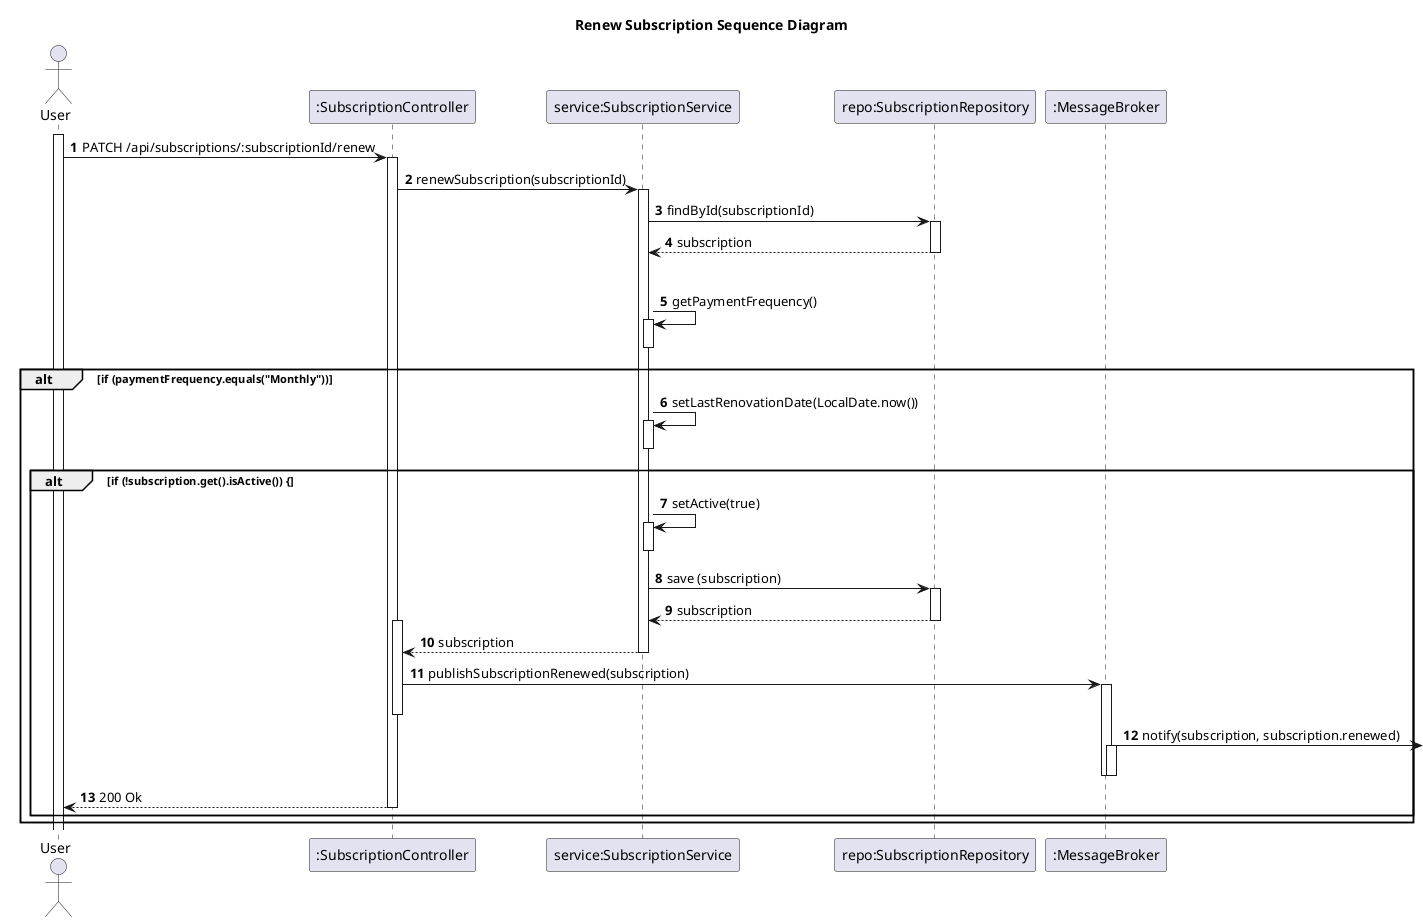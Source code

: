 @startuml
'https://plantuml.com/sequence-diagram

title Renew Subscription Sequence Diagram

autoactivate on
autonumber

actor "User" as User
participant ":SubscriptionController" as Ctrl
participant "service:SubscriptionService" as ServiceSubscription
participant "repo:SubscriptionRepository" as SubRepo
participant ":MessageBroker" as MB

activate User

User -> Ctrl: PATCH /api/subscriptions/:subscriptionId/renew
Ctrl -> ServiceSubscription: renewSubscription(subscriptionId)
ServiceSubscription -> SubRepo: findById(subscriptionId)
SubRepo --> ServiceSubscription: subscription
alt if (subscription.isPresent())
    ServiceSubscription -> ServiceSubscription: getPaymentFrequency()
    deactivate ServiceSubscription
    alt if (paymentFrequency.equals("Monthly"))
     ServiceSubscription -> ServiceSubscription:setLastRenovationDate(LocalDate.now())
     deactivate ServiceSubscription
        alt if (!subscription.get().isActive()) {
         ServiceSubscription -> ServiceSubscription: setActive(true)
         deactivate ServiceSubscription
         ServiceSubscription -> SubRepo: save (subscription)
         SubRepo --> ServiceSubscription: subscription
         activate Ctrl
         ServiceSubscription --> Ctrl: subscription
        Ctrl -> MB: publishSubscriptionRenewed(subscription)
        deactivate Ctrl
        MB -> : notify(subscription, subscription.renewed)
        deactivate MB
        deactivate MB
        Ctrl --> User: 200 Ok
         end


end


@enduml
